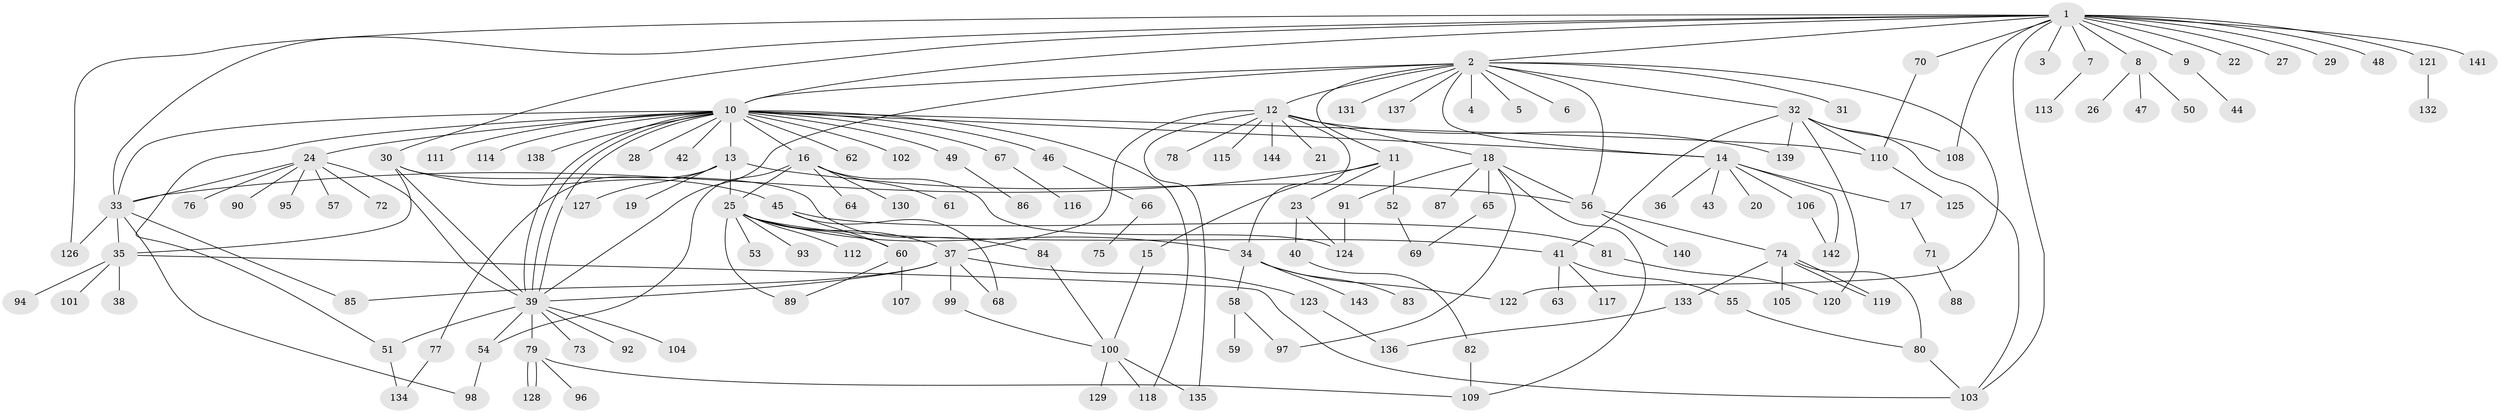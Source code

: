 // coarse degree distribution, {17: 0.01, 15: 0.01, 1: 0.53, 2: 0.2, 4: 0.04, 18: 0.01, 12: 0.01, 14: 0.01, 6: 0.02, 7: 0.05, 3: 0.06, 10: 0.01, 5: 0.03, 13: 0.01}
// Generated by graph-tools (version 1.1) at 2025/18/03/04/25 18:18:25]
// undirected, 144 vertices, 194 edges
graph export_dot {
graph [start="1"]
  node [color=gray90,style=filled];
  1;
  2;
  3;
  4;
  5;
  6;
  7;
  8;
  9;
  10;
  11;
  12;
  13;
  14;
  15;
  16;
  17;
  18;
  19;
  20;
  21;
  22;
  23;
  24;
  25;
  26;
  27;
  28;
  29;
  30;
  31;
  32;
  33;
  34;
  35;
  36;
  37;
  38;
  39;
  40;
  41;
  42;
  43;
  44;
  45;
  46;
  47;
  48;
  49;
  50;
  51;
  52;
  53;
  54;
  55;
  56;
  57;
  58;
  59;
  60;
  61;
  62;
  63;
  64;
  65;
  66;
  67;
  68;
  69;
  70;
  71;
  72;
  73;
  74;
  75;
  76;
  77;
  78;
  79;
  80;
  81;
  82;
  83;
  84;
  85;
  86;
  87;
  88;
  89;
  90;
  91;
  92;
  93;
  94;
  95;
  96;
  97;
  98;
  99;
  100;
  101;
  102;
  103;
  104;
  105;
  106;
  107;
  108;
  109;
  110;
  111;
  112;
  113;
  114;
  115;
  116;
  117;
  118;
  119;
  120;
  121;
  122;
  123;
  124;
  125;
  126;
  127;
  128;
  129;
  130;
  131;
  132;
  133;
  134;
  135;
  136;
  137;
  138;
  139;
  140;
  141;
  142;
  143;
  144;
  1 -- 2;
  1 -- 3;
  1 -- 7;
  1 -- 8;
  1 -- 9;
  1 -- 10;
  1 -- 22;
  1 -- 27;
  1 -- 29;
  1 -- 30;
  1 -- 33;
  1 -- 48;
  1 -- 70;
  1 -- 103;
  1 -- 108;
  1 -- 121;
  1 -- 126;
  1 -- 141;
  2 -- 4;
  2 -- 5;
  2 -- 6;
  2 -- 10;
  2 -- 11;
  2 -- 12;
  2 -- 14;
  2 -- 31;
  2 -- 32;
  2 -- 39;
  2 -- 56;
  2 -- 122;
  2 -- 131;
  2 -- 137;
  7 -- 113;
  8 -- 26;
  8 -- 47;
  8 -- 50;
  9 -- 44;
  10 -- 13;
  10 -- 14;
  10 -- 16;
  10 -- 24;
  10 -- 28;
  10 -- 33;
  10 -- 39;
  10 -- 39;
  10 -- 39;
  10 -- 42;
  10 -- 46;
  10 -- 49;
  10 -- 51;
  10 -- 62;
  10 -- 67;
  10 -- 102;
  10 -- 110;
  10 -- 111;
  10 -- 114;
  10 -- 118;
  10 -- 138;
  11 -- 15;
  11 -- 23;
  11 -- 33;
  11 -- 52;
  12 -- 18;
  12 -- 21;
  12 -- 34;
  12 -- 37;
  12 -- 78;
  12 -- 115;
  12 -- 135;
  12 -- 139;
  12 -- 144;
  13 -- 19;
  13 -- 25;
  13 -- 56;
  13 -- 77;
  13 -- 127;
  14 -- 17;
  14 -- 20;
  14 -- 36;
  14 -- 43;
  14 -- 106;
  14 -- 142;
  15 -- 100;
  16 -- 25;
  16 -- 54;
  16 -- 61;
  16 -- 64;
  16 -- 124;
  16 -- 130;
  17 -- 71;
  18 -- 56;
  18 -- 65;
  18 -- 87;
  18 -- 91;
  18 -- 97;
  18 -- 109;
  23 -- 40;
  23 -- 124;
  24 -- 33;
  24 -- 39;
  24 -- 57;
  24 -- 72;
  24 -- 76;
  24 -- 90;
  24 -- 95;
  25 -- 34;
  25 -- 37;
  25 -- 41;
  25 -- 53;
  25 -- 60;
  25 -- 89;
  25 -- 93;
  25 -- 112;
  30 -- 35;
  30 -- 39;
  30 -- 45;
  30 -- 84;
  32 -- 41;
  32 -- 103;
  32 -- 108;
  32 -- 110;
  32 -- 120;
  32 -- 139;
  33 -- 35;
  33 -- 85;
  33 -- 98;
  33 -- 126;
  34 -- 58;
  34 -- 83;
  34 -- 122;
  34 -- 143;
  35 -- 38;
  35 -- 94;
  35 -- 101;
  35 -- 103;
  37 -- 39;
  37 -- 68;
  37 -- 85;
  37 -- 99;
  37 -- 123;
  39 -- 51;
  39 -- 54;
  39 -- 73;
  39 -- 79;
  39 -- 92;
  39 -- 104;
  40 -- 82;
  41 -- 55;
  41 -- 63;
  41 -- 117;
  45 -- 60;
  45 -- 68;
  45 -- 81;
  46 -- 66;
  49 -- 86;
  51 -- 134;
  52 -- 69;
  54 -- 98;
  55 -- 80;
  56 -- 74;
  56 -- 140;
  58 -- 59;
  58 -- 97;
  60 -- 89;
  60 -- 107;
  65 -- 69;
  66 -- 75;
  67 -- 116;
  70 -- 110;
  71 -- 88;
  74 -- 80;
  74 -- 105;
  74 -- 119;
  74 -- 119;
  74 -- 133;
  77 -- 134;
  79 -- 96;
  79 -- 109;
  79 -- 128;
  79 -- 128;
  80 -- 103;
  81 -- 120;
  82 -- 109;
  84 -- 100;
  91 -- 124;
  99 -- 100;
  100 -- 118;
  100 -- 129;
  100 -- 135;
  106 -- 142;
  110 -- 125;
  121 -- 132;
  123 -- 136;
  133 -- 136;
}
